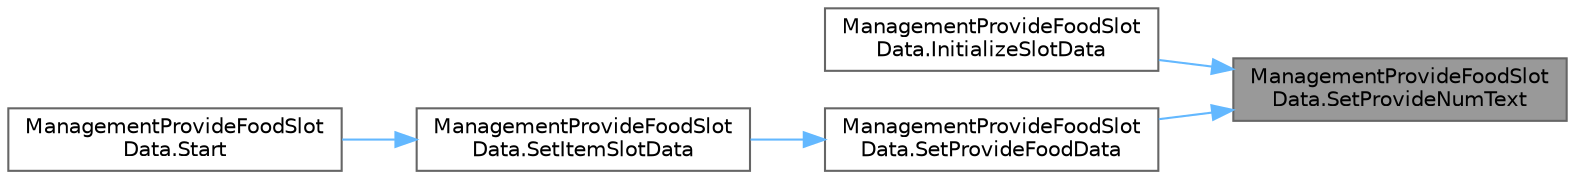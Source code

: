 digraph "ManagementProvideFoodSlotData.SetProvideNumText"
{
 // LATEX_PDF_SIZE
  bgcolor="transparent";
  edge [fontname=Helvetica,fontsize=10,labelfontname=Helvetica,labelfontsize=10];
  node [fontname=Helvetica,fontsize=10,shape=box,height=0.2,width=0.4];
  rankdir="RL";
  Node1 [id="Node000001",label="ManagementProvideFoodSlot\lData.SetProvideNumText",height=0.2,width=0.4,color="gray40", fillcolor="grey60", style="filled", fontcolor="black",tooltip=" "];
  Node1 -> Node2 [id="edge1_Node000001_Node000002",dir="back",color="steelblue1",style="solid",tooltip=" "];
  Node2 [id="Node000002",label="ManagementProvideFoodSlot\lData.InitializeSlotData",height=0.2,width=0.4,color="grey40", fillcolor="white", style="filled",URL="$class_management_provide_food_slot_data.html#a0c42618fb6d366d1f72a98f2e0a1b75f",tooltip=" "];
  Node1 -> Node3 [id="edge2_Node000001_Node000003",dir="back",color="steelblue1",style="solid",tooltip=" "];
  Node3 [id="Node000003",label="ManagementProvideFoodSlot\lData.SetProvideFoodData",height=0.2,width=0.4,color="grey40", fillcolor="white", style="filled",URL="$class_management_provide_food_slot_data.html#af751e499752e50addfab4e0849d203c6",tooltip=" "];
  Node3 -> Node4 [id="edge3_Node000003_Node000004",dir="back",color="steelblue1",style="solid",tooltip=" "];
  Node4 [id="Node000004",label="ManagementProvideFoodSlot\lData.SetItemSlotData",height=0.2,width=0.4,color="grey40", fillcolor="white", style="filled",URL="$class_management_provide_food_slot_data.html#a79f85fb9e730be8f9fad124e41bcaffd",tooltip=" "];
  Node4 -> Node5 [id="edge4_Node000004_Node000005",dir="back",color="steelblue1",style="solid",tooltip=" "];
  Node5 [id="Node000005",label="ManagementProvideFoodSlot\lData.Start",height=0.2,width=0.4,color="grey40", fillcolor="white", style="filled",URL="$class_management_provide_food_slot_data.html#acbec8444a7096cd51aabaca9377ae067",tooltip=" "];
}
